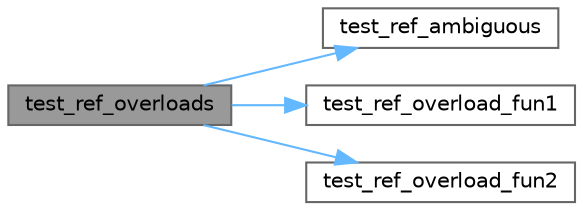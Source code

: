 digraph "test_ref_overloads"
{
 // LATEX_PDF_SIZE
  bgcolor="transparent";
  edge [fontname=Helvetica,fontsize=10,labelfontname=Helvetica,labelfontsize=10];
  node [fontname=Helvetica,fontsize=10,shape=box,height=0.2,width=0.4];
  rankdir="LR";
  Node1 [id="Node000001",label="test_ref_overloads",height=0.2,width=0.4,color="gray40", fillcolor="grey60", style="filled", fontcolor="black",tooltip=" "];
  Node1 -> Node2 [id="edge1_Node000001_Node000002",color="steelblue1",style="solid",tooltip=" "];
  Node2 [id="Node000002",label="test_ref_ambiguous",height=0.2,width=0.4,color="grey40", fillcolor="white", style="filled",URL="$ref_8cpp.html#a5b9d7f21d8365ff0d0d9768d2798166e",tooltip=" "];
  Node1 -> Node3 [id="edge2_Node000001_Node000003",color="steelblue1",style="solid",tooltip=" "];
  Node3 [id="Node000003",label="test_ref_overload_fun1",height=0.2,width=0.4,color="grey40", fillcolor="white", style="filled",URL="$ref_8cpp.html#ad973f110c88a79db88f766649cfe7a07",tooltip=" "];
  Node1 -> Node4 [id="edge3_Node000001_Node000004",color="steelblue1",style="solid",tooltip=" "];
  Node4 [id="Node000004",label="test_ref_overload_fun2",height=0.2,width=0.4,color="grey40", fillcolor="white", style="filled",URL="$ref_8cpp.html#ae8a5039ebe18dd2043cec3f7608df882",tooltip=" "];
}
